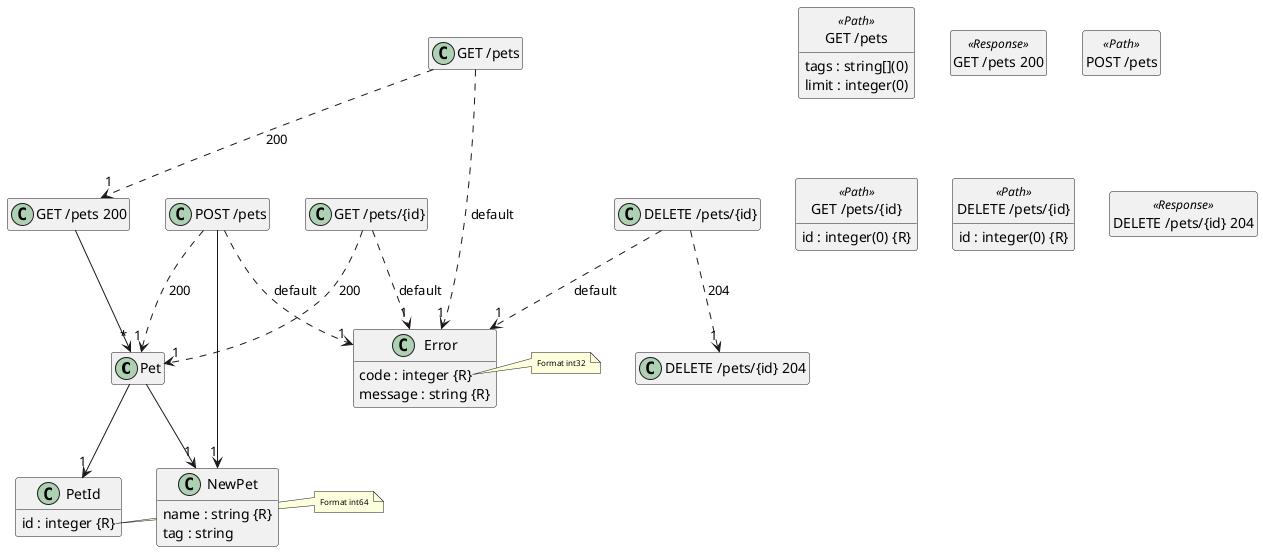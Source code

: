 @startuml
hide <<Path>> circle
hide <<Response>> circle
hide <<Parameter>> circle
hide empty methods
hide empty fields
set namespaceSeparator none

class "Pet" as Pet {
}

class "PetId" as PetId {
  {field} id : integer {R}
}
note right of PetId::"id"
	<size:8>Format int64</size>
end note

class "NewPet" as NewPet {
  {field} name : string {R}
  {field} tag : string
}

class "Error" as Error {
  {field} code : integer {R}
  {field} message : string {R}
}
note right of Error::"code"
	<size:8>Format int32</size>
end note

class "GET /pets" as GET_/pets <<Path>> {
  {field} tags : string[](0)
  {field} limit : integer(0)
}

class "GET /pets 200" as GET_/pets_200 <<Response>> {
}

class "POST /pets" as POST_/pets <<Path>> {
}

class "GET /pets/{id}" as GET_/pets/_id_ <<Path>> {
  {field} id : integer(0) {R}
}

class "DELETE /pets/{id}" as DELETE_/pets/_id_ <<Path>> {
  {field} id : integer(0) {R}
}

class "DELETE /pets/{id} 204" as DELETE_/pets/_id__204 <<Response>> {
}

"Pet" --> "1" "NewPet"

"Pet" --> "1" "PetId"

"GET /pets 200" --> "*" "Pet"

"GET /pets" ..> "1" "GET /pets 200"  :  "200"

"GET /pets" ..> "1" "Error"  :  "default"

"POST /pets" ..> "1" "Pet"  :  "200"

"POST /pets" ..> "1" "Error"  :  "default"

"POST /pets" --> "1" "NewPet"

"GET /pets/{id}" ..> "1" "Pet"  :  "200"

"GET /pets/{id}" ..> "1" "Error"  :  "default"

"DELETE /pets/{id}" ..> "1" "DELETE /pets/{id} 204"  :  "204"

"DELETE /pets/{id}" ..> "1" "Error"  :  "default"

@enduml